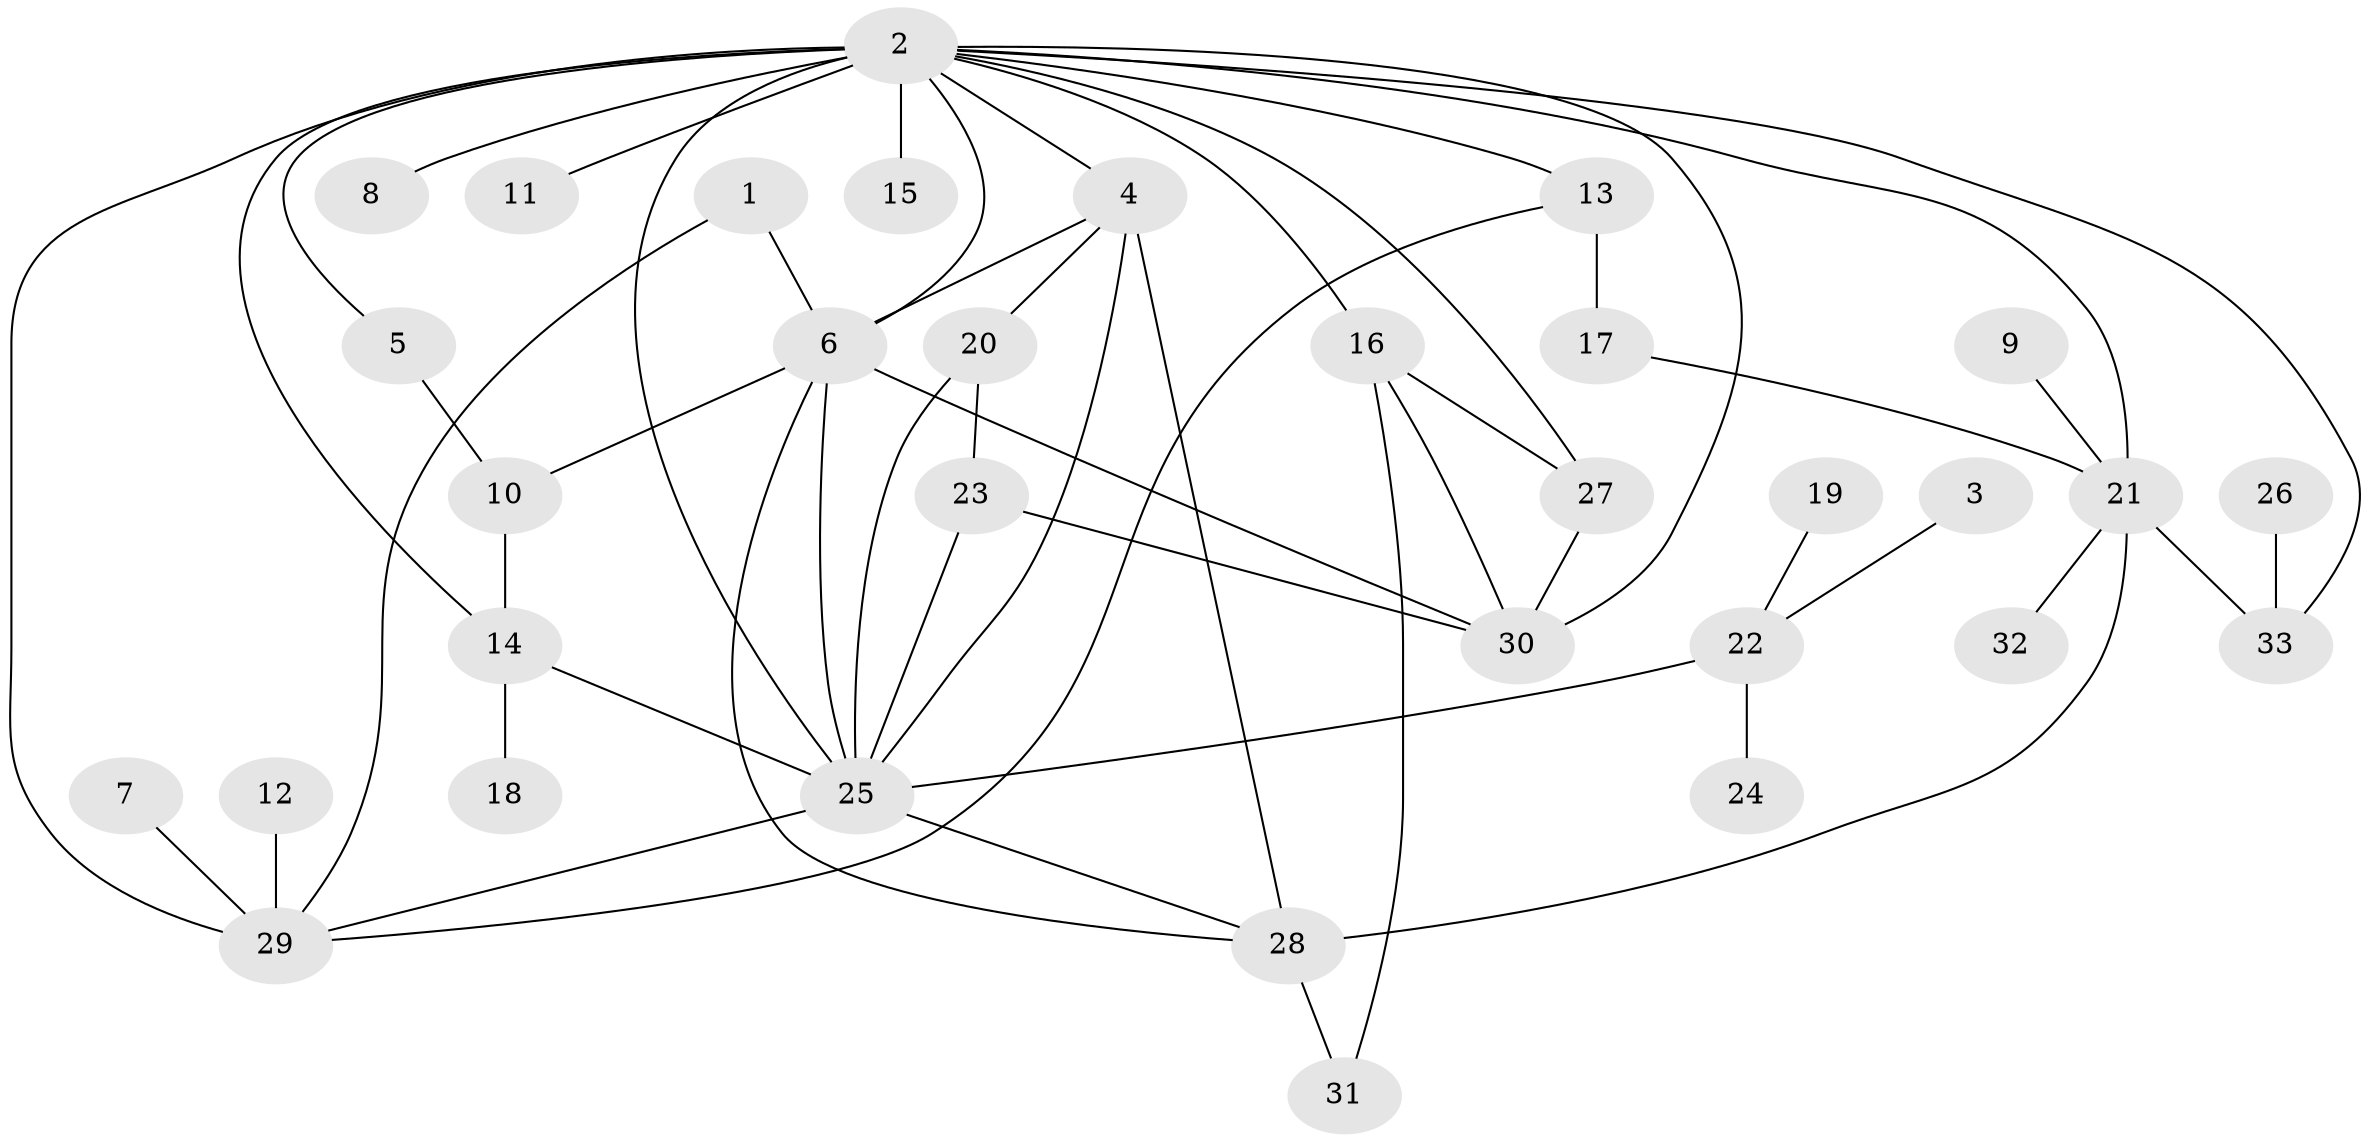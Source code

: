 // original degree distribution, {13: 0.015384615384615385, 7: 0.046153846153846156, 9: 0.015384615384615385, 4: 0.09230769230769231, 15: 0.015384615384615385, 6: 0.03076923076923077, 3: 0.16923076923076924, 2: 0.26153846153846155, 1: 0.3384615384615385, 5: 0.015384615384615385}
// Generated by graph-tools (version 1.1) at 2025/26/03/09/25 03:26:02]
// undirected, 33 vertices, 54 edges
graph export_dot {
graph [start="1"]
  node [color=gray90,style=filled];
  1;
  2;
  3;
  4;
  5;
  6;
  7;
  8;
  9;
  10;
  11;
  12;
  13;
  14;
  15;
  16;
  17;
  18;
  19;
  20;
  21;
  22;
  23;
  24;
  25;
  26;
  27;
  28;
  29;
  30;
  31;
  32;
  33;
  1 -- 6 [weight=1.0];
  1 -- 29 [weight=1.0];
  2 -- 4 [weight=2.0];
  2 -- 5 [weight=1.0];
  2 -- 6 [weight=1.0];
  2 -- 8 [weight=1.0];
  2 -- 11 [weight=2.0];
  2 -- 13 [weight=1.0];
  2 -- 14 [weight=1.0];
  2 -- 15 [weight=1.0];
  2 -- 16 [weight=1.0];
  2 -- 21 [weight=1.0];
  2 -- 25 [weight=2.0];
  2 -- 27 [weight=1.0];
  2 -- 29 [weight=2.0];
  2 -- 30 [weight=1.0];
  2 -- 33 [weight=1.0];
  3 -- 22 [weight=1.0];
  4 -- 6 [weight=1.0];
  4 -- 20 [weight=1.0];
  4 -- 25 [weight=1.0];
  4 -- 28 [weight=1.0];
  5 -- 10 [weight=1.0];
  6 -- 10 [weight=1.0];
  6 -- 25 [weight=1.0];
  6 -- 28 [weight=1.0];
  6 -- 30 [weight=1.0];
  7 -- 29 [weight=1.0];
  9 -- 21 [weight=1.0];
  10 -- 14 [weight=1.0];
  12 -- 29 [weight=1.0];
  13 -- 17 [weight=1.0];
  13 -- 29 [weight=1.0];
  14 -- 18 [weight=1.0];
  14 -- 25 [weight=1.0];
  16 -- 27 [weight=1.0];
  16 -- 30 [weight=1.0];
  16 -- 31 [weight=1.0];
  17 -- 21 [weight=1.0];
  19 -- 22 [weight=1.0];
  20 -- 23 [weight=1.0];
  20 -- 25 [weight=1.0];
  21 -- 28 [weight=1.0];
  21 -- 32 [weight=1.0];
  21 -- 33 [weight=1.0];
  22 -- 24 [weight=1.0];
  22 -- 25 [weight=2.0];
  23 -- 25 [weight=1.0];
  23 -- 30 [weight=1.0];
  25 -- 28 [weight=1.0];
  25 -- 29 [weight=1.0];
  26 -- 33 [weight=1.0];
  27 -- 30 [weight=1.0];
  28 -- 31 [weight=1.0];
}
